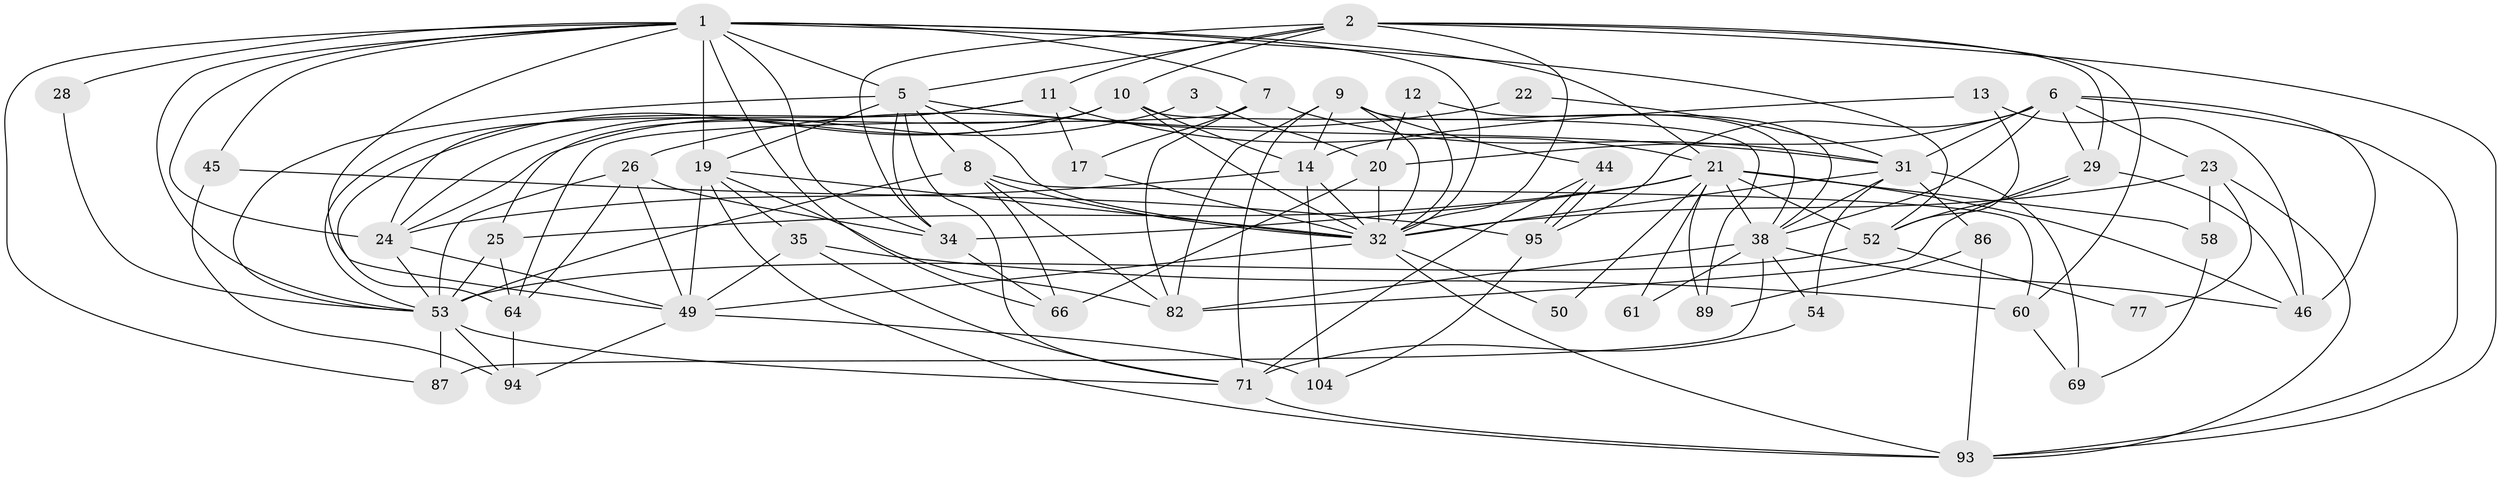 // original degree distribution, {5: 0.21495327102803738, 2: 0.102803738317757, 4: 0.308411214953271, 3: 0.2616822429906542, 6: 0.09345794392523364, 8: 0.009345794392523364, 7: 0.009345794392523364}
// Generated by graph-tools (version 1.1) at 2025/14/03/09/25 04:14:50]
// undirected, 53 vertices, 145 edges
graph export_dot {
graph [start="1"]
  node [color=gray90,style=filled];
  1 [super="+83+15"];
  2 [super="+4"];
  3;
  5 [super="+37"];
  6 [super="+36+18"];
  7 [super="+16"];
  8 [super="+41"];
  9 [super="+59"];
  10 [super="+88+43"];
  11 [super="+47"];
  12;
  13;
  14;
  17;
  19 [super="+100+76+56"];
  20;
  21 [super="+70+30"];
  22;
  23;
  24 [super="+55"];
  25;
  26 [super="+96"];
  28 [super="+68"];
  29 [super="+81"];
  31 [super="+48+39"];
  32 [super="+33+65+80+40"];
  34 [super="+106"];
  35;
  38 [super="+74+79"];
  44;
  45 [super="+102"];
  46;
  49 [super="+63"];
  50;
  52 [super="+72"];
  53 [super="+98+101+92"];
  54;
  58;
  60 [super="+67"];
  61;
  64;
  66;
  69;
  71 [super="+91"];
  77;
  82 [super="+90"];
  86;
  87;
  89;
  93 [super="+107+103"];
  94;
  95;
  104;
  1 -- 87;
  1 -- 52;
  1 -- 66;
  1 -- 5;
  1 -- 34;
  1 -- 7;
  1 -- 45;
  1 -- 28 [weight=3];
  1 -- 49;
  1 -- 19;
  1 -- 21 [weight=2];
  1 -- 24;
  1 -- 32;
  1 -- 53;
  2 -- 11;
  2 -- 93;
  2 -- 60;
  2 -- 34;
  2 -- 32;
  2 -- 10;
  2 -- 5;
  2 -- 29;
  3 -- 20;
  3 -- 24;
  5 -- 32;
  5 -- 71;
  5 -- 34;
  5 -- 19 [weight=2];
  5 -- 53;
  5 -- 8;
  5 -- 31;
  6 -- 95;
  6 -- 38;
  6 -- 31;
  6 -- 23;
  6 -- 46;
  6 -- 20;
  6 -- 93;
  6 -- 29;
  7 -- 82;
  7 -- 64;
  7 -- 17;
  7 -- 31 [weight=2];
  8 -- 60;
  8 -- 66;
  8 -- 82;
  8 -- 32;
  8 -- 53;
  9 -- 14;
  9 -- 32;
  9 -- 82;
  9 -- 44;
  9 -- 38;
  9 -- 71;
  10 -- 24;
  10 -- 64;
  10 -- 14;
  10 -- 89;
  10 -- 25;
  10 -- 32;
  11 -- 17 [weight=2];
  11 -- 21;
  11 -- 24;
  11 -- 53;
  12 -- 20;
  12 -- 38;
  12 -- 32;
  13 -- 14;
  13 -- 52;
  13 -- 46;
  14 -- 24;
  14 -- 104;
  14 -- 32;
  17 -- 32;
  19 -- 49 [weight=2];
  19 -- 32;
  19 -- 35;
  19 -- 93;
  19 -- 82;
  20 -- 66;
  20 -- 32;
  21 -- 46;
  21 -- 52;
  21 -- 25;
  21 -- 34;
  21 -- 50;
  21 -- 38;
  21 -- 89;
  21 -- 58;
  21 -- 61;
  22 -- 26;
  22 -- 31;
  23 -- 93;
  23 -- 58;
  23 -- 77;
  23 -- 32;
  24 -- 49;
  24 -- 53;
  25 -- 64;
  25 -- 53;
  26 -- 53 [weight=2];
  26 -- 34;
  26 -- 64;
  26 -- 49;
  28 -- 53;
  29 -- 46;
  29 -- 82;
  29 -- 52;
  31 -- 38;
  31 -- 54;
  31 -- 69;
  31 -- 86;
  31 -- 32 [weight=3];
  32 -- 50;
  32 -- 49;
  32 -- 93;
  34 -- 66;
  35 -- 49;
  35 -- 60;
  35 -- 71;
  38 -- 54;
  38 -- 82;
  38 -- 87;
  38 -- 61;
  38 -- 46;
  44 -- 95;
  44 -- 95;
  44 -- 71;
  45 -- 94;
  45 -- 95;
  49 -- 104;
  49 -- 94;
  52 -- 53;
  52 -- 77;
  53 -- 94;
  53 -- 87;
  53 -- 71;
  54 -- 71;
  58 -- 69;
  60 -- 69;
  64 -- 94;
  71 -- 93;
  86 -- 89;
  86 -- 93;
  95 -- 104;
}
